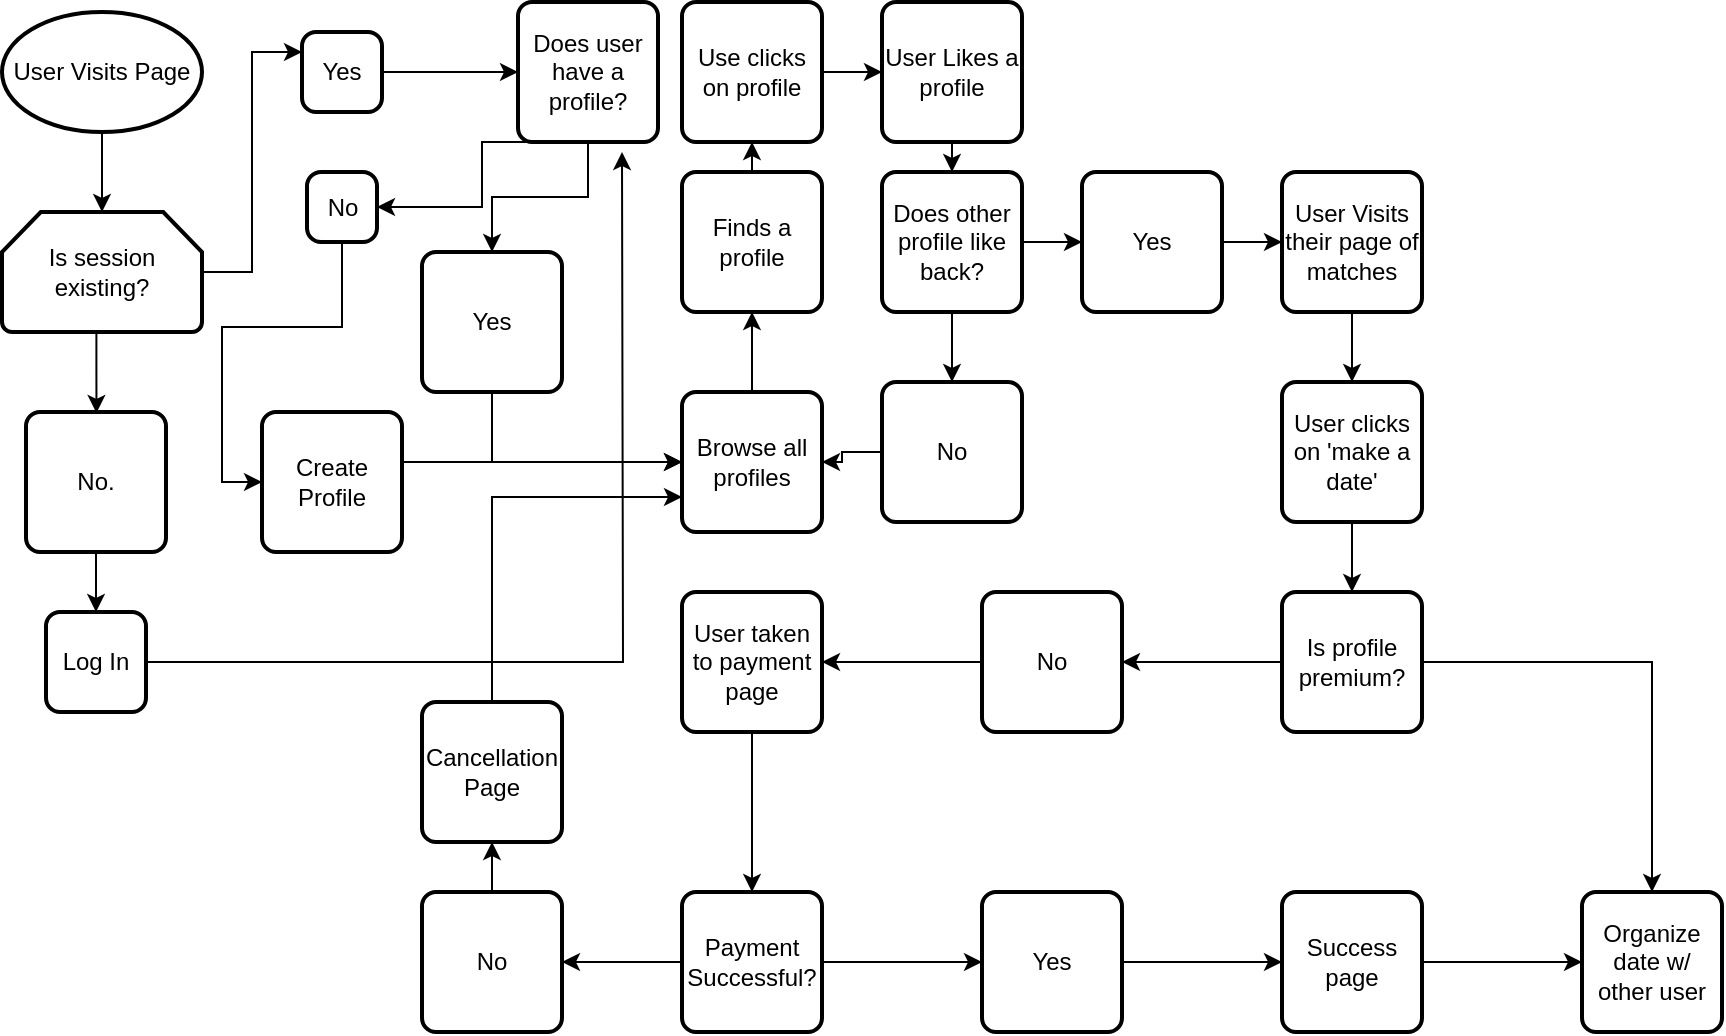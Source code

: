 <mxfile version="10.6.7" type="device"><diagram name="Page-1" id="74e2e168-ea6b-b213-b513-2b3c1d86103e"><mxGraphModel dx="1250" dy="617" grid="1" gridSize="10" guides="1" tooltips="1" connect="1" arrows="1" fold="1" page="1" pageScale="1" pageWidth="1100" pageHeight="850" background="#ffffff" math="0" shadow="0"><root><mxCell id="0"/><mxCell id="1" parent="0"/><mxCell id="ypJjsphdoa1ErGPgbgPS-19" value="" style="edgeStyle=orthogonalEdgeStyle;rounded=0;orthogonalLoop=1;jettySize=auto;html=1;entryX=0.5;entryY=0;entryDx=0;entryDy=0;entryPerimeter=0;" edge="1" parent="1" source="ypJjsphdoa1ErGPgbgPS-2"><mxGeometry relative="1" as="geometry"><mxPoint x="97.235" y="210.471" as="targetPoint"/><Array as="points"><mxPoint x="97" y="190"/></Array></mxGeometry></mxCell><mxCell id="ypJjsphdoa1ErGPgbgPS-21" value="" style="edgeStyle=orthogonalEdgeStyle;rounded=0;orthogonalLoop=1;jettySize=auto;html=1;entryX=0;entryY=0.25;entryDx=0;entryDy=0;" edge="1" parent="1" source="ypJjsphdoa1ErGPgbgPS-2" target="ypJjsphdoa1ErGPgbgPS-29"><mxGeometry relative="1" as="geometry"><mxPoint x="199.588" y="39.882" as="targetPoint"/></mxGeometry></mxCell><mxCell id="ypJjsphdoa1ErGPgbgPS-2" value="Is session existing?" style="strokeWidth=2;html=1;shape=mxgraph.flowchart.loop_limit;whiteSpace=wrap;" vertex="1" parent="1"><mxGeometry x="50" y="110" width="100" height="60" as="geometry"/></mxCell><mxCell id="ypJjsphdoa1ErGPgbgPS-14" value="" style="edgeStyle=orthogonalEdgeStyle;rounded=0;orthogonalLoop=1;jettySize=auto;html=1;" edge="1" parent="1" source="ypJjsphdoa1ErGPgbgPS-13" target="ypJjsphdoa1ErGPgbgPS-2"><mxGeometry relative="1" as="geometry"/></mxCell><mxCell id="ypJjsphdoa1ErGPgbgPS-13" value="&lt;div&gt;User Visits Page&lt;/div&gt;" style="strokeWidth=2;html=1;shape=mxgraph.flowchart.start_1;whiteSpace=wrap;" vertex="1" parent="1"><mxGeometry x="50" y="10" width="100" height="60" as="geometry"/></mxCell><mxCell id="ypJjsphdoa1ErGPgbgPS-41" style="edgeStyle=orthogonalEdgeStyle;rounded=0;orthogonalLoop=1;jettySize=auto;html=1;" edge="1" parent="1" source="ypJjsphdoa1ErGPgbgPS-23"><mxGeometry relative="1" as="geometry"><mxPoint x="360" y="80" as="targetPoint"/></mxGeometry></mxCell><mxCell id="ypJjsphdoa1ErGPgbgPS-23" value="&lt;div&gt;Log In&lt;/div&gt;" style="rounded=1;whiteSpace=wrap;html=1;absoluteArcSize=1;arcSize=14;strokeWidth=2;" vertex="1" parent="1"><mxGeometry x="72" y="310" width="50" height="50" as="geometry"/></mxCell><mxCell id="ypJjsphdoa1ErGPgbgPS-26" style="edgeStyle=orthogonalEdgeStyle;rounded=0;orthogonalLoop=1;jettySize=auto;html=1;" edge="1" parent="1" source="ypJjsphdoa1ErGPgbgPS-25" target="ypJjsphdoa1ErGPgbgPS-23"><mxGeometry relative="1" as="geometry"/></mxCell><mxCell id="ypJjsphdoa1ErGPgbgPS-25" value="&lt;div&gt;No.&lt;/div&gt;" style="rounded=1;whiteSpace=wrap;html=1;absoluteArcSize=1;arcSize=14;strokeWidth=2;" vertex="1" parent="1"><mxGeometry x="62" y="210" width="70" height="70" as="geometry"/></mxCell><mxCell id="ypJjsphdoa1ErGPgbgPS-32" value="" style="edgeStyle=orthogonalEdgeStyle;rounded=0;orthogonalLoop=1;jettySize=auto;html=1;" edge="1" parent="1" source="ypJjsphdoa1ErGPgbgPS-28" target="ypJjsphdoa1ErGPgbgPS-31"><mxGeometry relative="1" as="geometry"/></mxCell><mxCell id="ypJjsphdoa1ErGPgbgPS-35" style="edgeStyle=orthogonalEdgeStyle;rounded=0;orthogonalLoop=1;jettySize=auto;html=1;entryX=1;entryY=0.5;entryDx=0;entryDy=0;exitX=0.5;exitY=1;exitDx=0;exitDy=0;" edge="1" parent="1" source="ypJjsphdoa1ErGPgbgPS-28" target="ypJjsphdoa1ErGPgbgPS-33"><mxGeometry relative="1" as="geometry"><mxPoint x="308" y="120" as="targetPoint"/><Array as="points"><mxPoint x="290" y="75"/><mxPoint x="290" y="108"/></Array></mxGeometry></mxCell><mxCell id="ypJjsphdoa1ErGPgbgPS-28" value="Does user have a profile?" style="rounded=1;whiteSpace=wrap;html=1;absoluteArcSize=1;arcSize=14;strokeWidth=2;" vertex="1" parent="1"><mxGeometry x="308" y="5" width="70" height="70" as="geometry"/></mxCell><mxCell id="ypJjsphdoa1ErGPgbgPS-78" style="edgeStyle=orthogonalEdgeStyle;rounded=0;orthogonalLoop=1;jettySize=auto;html=1;entryX=0;entryY=0.5;entryDx=0;entryDy=0;" edge="1" parent="1" source="ypJjsphdoa1ErGPgbgPS-31" target="ypJjsphdoa1ErGPgbgPS-43"><mxGeometry relative="1" as="geometry"><mxPoint x="295" y="240" as="targetPoint"/><Array as="points"><mxPoint x="295" y="235"/></Array></mxGeometry></mxCell><mxCell id="ypJjsphdoa1ErGPgbgPS-31" value="Yes" style="rounded=1;whiteSpace=wrap;html=1;absoluteArcSize=1;arcSize=14;strokeWidth=2;" vertex="1" parent="1"><mxGeometry x="260" y="130" width="70" height="70" as="geometry"/></mxCell><mxCell id="ypJjsphdoa1ErGPgbgPS-30" value="" style="edgeStyle=orthogonalEdgeStyle;rounded=0;orthogonalLoop=1;jettySize=auto;html=1;" edge="1" parent="1" source="ypJjsphdoa1ErGPgbgPS-29" target="ypJjsphdoa1ErGPgbgPS-28"><mxGeometry relative="1" as="geometry"/></mxCell><mxCell id="ypJjsphdoa1ErGPgbgPS-29" value="Yes" style="rounded=1;whiteSpace=wrap;html=1;absoluteArcSize=1;arcSize=14;strokeWidth=2;" vertex="1" parent="1"><mxGeometry x="200" y="20" width="40" height="40" as="geometry"/></mxCell><mxCell id="ypJjsphdoa1ErGPgbgPS-33" value="No" style="rounded=1;whiteSpace=wrap;html=1;absoluteArcSize=1;arcSize=14;strokeWidth=2;" vertex="1" parent="1"><mxGeometry x="202.5" y="90" width="35" height="35" as="geometry"/></mxCell><mxCell id="ypJjsphdoa1ErGPgbgPS-45" style="edgeStyle=orthogonalEdgeStyle;rounded=0;orthogonalLoop=1;jettySize=auto;html=1;" edge="1" parent="1" source="ypJjsphdoa1ErGPgbgPS-34" target="ypJjsphdoa1ErGPgbgPS-43"><mxGeometry relative="1" as="geometry"><Array as="points"><mxPoint x="290" y="235"/><mxPoint x="290" y="235"/></Array></mxGeometry></mxCell><mxCell id="ypJjsphdoa1ErGPgbgPS-34" value="Create Profile" style="rounded=1;whiteSpace=wrap;html=1;absoluteArcSize=1;arcSize=14;strokeWidth=2;" vertex="1" parent="1"><mxGeometry x="180" y="210" width="70" height="70" as="geometry"/></mxCell><mxCell id="ypJjsphdoa1ErGPgbgPS-39" style="edgeStyle=orthogonalEdgeStyle;rounded=0;orthogonalLoop=1;jettySize=auto;html=1;entryX=0;entryY=0.5;entryDx=0;entryDy=0;exitX=0.5;exitY=1;exitDx=0;exitDy=0;" edge="1" parent="1" source="ypJjsphdoa1ErGPgbgPS-33" target="ypJjsphdoa1ErGPgbgPS-34"><mxGeometry relative="1" as="geometry"><mxPoint x="220" y="190" as="targetPoint"/><mxPoint x="220" y="125" as="sourcePoint"/></mxGeometry></mxCell><mxCell id="ypJjsphdoa1ErGPgbgPS-49" value="" style="edgeStyle=orthogonalEdgeStyle;rounded=0;orthogonalLoop=1;jettySize=auto;html=1;" edge="1" parent="1" source="ypJjsphdoa1ErGPgbgPS-43" target="ypJjsphdoa1ErGPgbgPS-48"><mxGeometry relative="1" as="geometry"/></mxCell><mxCell id="ypJjsphdoa1ErGPgbgPS-43" value="Browse all profiles" style="rounded=1;whiteSpace=wrap;html=1;absoluteArcSize=1;arcSize=14;strokeWidth=2;" vertex="1" parent="1"><mxGeometry x="390" y="200" width="70" height="70" as="geometry"/></mxCell><mxCell id="ypJjsphdoa1ErGPgbgPS-51" value="" style="edgeStyle=orthogonalEdgeStyle;rounded=0;orthogonalLoop=1;jettySize=auto;html=1;" edge="1" parent="1" source="ypJjsphdoa1ErGPgbgPS-48" target="ypJjsphdoa1ErGPgbgPS-50"><mxGeometry relative="1" as="geometry"/></mxCell><mxCell id="ypJjsphdoa1ErGPgbgPS-48" value="Finds a profile" style="rounded=1;whiteSpace=wrap;html=1;absoluteArcSize=1;arcSize=14;strokeWidth=2;" vertex="1" parent="1"><mxGeometry x="390" y="90" width="70" height="70" as="geometry"/></mxCell><mxCell id="ypJjsphdoa1ErGPgbgPS-53" value="" style="edgeStyle=orthogonalEdgeStyle;rounded=0;orthogonalLoop=1;jettySize=auto;html=1;" edge="1" parent="1" source="ypJjsphdoa1ErGPgbgPS-50" target="ypJjsphdoa1ErGPgbgPS-52"><mxGeometry relative="1" as="geometry"/></mxCell><mxCell id="ypJjsphdoa1ErGPgbgPS-50" value="Use clicks on profile" style="rounded=1;whiteSpace=wrap;html=1;absoluteArcSize=1;arcSize=14;strokeWidth=2;" vertex="1" parent="1"><mxGeometry x="390" y="5" width="70" height="70" as="geometry"/></mxCell><mxCell id="ypJjsphdoa1ErGPgbgPS-55" value="" style="edgeStyle=orthogonalEdgeStyle;rounded=0;orthogonalLoop=1;jettySize=auto;html=1;" edge="1" parent="1" source="ypJjsphdoa1ErGPgbgPS-52" target="ypJjsphdoa1ErGPgbgPS-54"><mxGeometry relative="1" as="geometry"/></mxCell><mxCell id="ypJjsphdoa1ErGPgbgPS-52" value="User Likes a profile" style="rounded=1;whiteSpace=wrap;html=1;absoluteArcSize=1;arcSize=14;strokeWidth=2;" vertex="1" parent="1"><mxGeometry x="490" y="5" width="70" height="70" as="geometry"/></mxCell><mxCell id="ypJjsphdoa1ErGPgbgPS-57" value="" style="edgeStyle=orthogonalEdgeStyle;rounded=0;orthogonalLoop=1;jettySize=auto;html=1;" edge="1" parent="1" source="ypJjsphdoa1ErGPgbgPS-54" target="ypJjsphdoa1ErGPgbgPS-56"><mxGeometry relative="1" as="geometry"/></mxCell><mxCell id="ypJjsphdoa1ErGPgbgPS-60" value="" style="edgeStyle=orthogonalEdgeStyle;rounded=0;orthogonalLoop=1;jettySize=auto;html=1;" edge="1" parent="1" source="ypJjsphdoa1ErGPgbgPS-54" target="ypJjsphdoa1ErGPgbgPS-59"><mxGeometry relative="1" as="geometry"/></mxCell><mxCell id="ypJjsphdoa1ErGPgbgPS-54" value="Does other profile like back?" style="rounded=1;whiteSpace=wrap;html=1;absoluteArcSize=1;arcSize=14;strokeWidth=2;" vertex="1" parent="1"><mxGeometry x="490" y="90" width="70" height="70" as="geometry"/></mxCell><mxCell id="ypJjsphdoa1ErGPgbgPS-58" value="" style="edgeStyle=orthogonalEdgeStyle;rounded=0;orthogonalLoop=1;jettySize=auto;html=1;" edge="1" parent="1" source="ypJjsphdoa1ErGPgbgPS-56" target="ypJjsphdoa1ErGPgbgPS-43"><mxGeometry relative="1" as="geometry"/></mxCell><mxCell id="ypJjsphdoa1ErGPgbgPS-56" value="No" style="rounded=1;whiteSpace=wrap;html=1;absoluteArcSize=1;arcSize=14;strokeWidth=2;" vertex="1" parent="1"><mxGeometry x="490" y="195" width="70" height="70" as="geometry"/></mxCell><mxCell id="ypJjsphdoa1ErGPgbgPS-62" value="" style="edgeStyle=orthogonalEdgeStyle;rounded=0;orthogonalLoop=1;jettySize=auto;html=1;" edge="1" parent="1" source="ypJjsphdoa1ErGPgbgPS-59" target="ypJjsphdoa1ErGPgbgPS-61"><mxGeometry relative="1" as="geometry"/></mxCell><mxCell id="ypJjsphdoa1ErGPgbgPS-59" value="&lt;div&gt;Yes&lt;/div&gt;" style="rounded=1;whiteSpace=wrap;html=1;absoluteArcSize=1;arcSize=14;strokeWidth=2;" vertex="1" parent="1"><mxGeometry x="590" y="90" width="70" height="70" as="geometry"/></mxCell><mxCell id="ypJjsphdoa1ErGPgbgPS-64" value="" style="edgeStyle=orthogonalEdgeStyle;rounded=0;orthogonalLoop=1;jettySize=auto;html=1;" edge="1" parent="1" source="ypJjsphdoa1ErGPgbgPS-61" target="ypJjsphdoa1ErGPgbgPS-63"><mxGeometry relative="1" as="geometry"/></mxCell><mxCell id="ypJjsphdoa1ErGPgbgPS-61" value="User Visits their page of matches" style="rounded=1;whiteSpace=wrap;html=1;absoluteArcSize=1;arcSize=14;strokeWidth=2;" vertex="1" parent="1"><mxGeometry x="690" y="90" width="70" height="70" as="geometry"/></mxCell><mxCell id="ypJjsphdoa1ErGPgbgPS-66" value="" style="edgeStyle=orthogonalEdgeStyle;rounded=0;orthogonalLoop=1;jettySize=auto;html=1;" edge="1" parent="1" source="ypJjsphdoa1ErGPgbgPS-63" target="ypJjsphdoa1ErGPgbgPS-65"><mxGeometry relative="1" as="geometry"/></mxCell><mxCell id="ypJjsphdoa1ErGPgbgPS-63" value="User clicks on 'make a date'" style="rounded=1;whiteSpace=wrap;html=1;absoluteArcSize=1;arcSize=14;strokeWidth=2;" vertex="1" parent="1"><mxGeometry x="690" y="195" width="70" height="70" as="geometry"/></mxCell><mxCell id="ypJjsphdoa1ErGPgbgPS-68" value="" style="edgeStyle=orthogonalEdgeStyle;rounded=0;orthogonalLoop=1;jettySize=auto;html=1;" edge="1" parent="1" source="ypJjsphdoa1ErGPgbgPS-65" target="ypJjsphdoa1ErGPgbgPS-67"><mxGeometry relative="1" as="geometry"/></mxCell><mxCell id="ypJjsphdoa1ErGPgbgPS-89" style="edgeStyle=orthogonalEdgeStyle;rounded=0;orthogonalLoop=1;jettySize=auto;html=1;entryX=0.5;entryY=0;entryDx=0;entryDy=0;" edge="1" parent="1" source="ypJjsphdoa1ErGPgbgPS-65" target="ypJjsphdoa1ErGPgbgPS-85"><mxGeometry relative="1" as="geometry"/></mxCell><mxCell id="ypJjsphdoa1ErGPgbgPS-65" value="Is profile premium?" style="rounded=1;whiteSpace=wrap;html=1;absoluteArcSize=1;arcSize=14;strokeWidth=2;" vertex="1" parent="1"><mxGeometry x="690" y="300" width="70" height="70" as="geometry"/></mxCell><mxCell id="ypJjsphdoa1ErGPgbgPS-70" value="" style="edgeStyle=orthogonalEdgeStyle;rounded=0;orthogonalLoop=1;jettySize=auto;html=1;" edge="1" parent="1" source="ypJjsphdoa1ErGPgbgPS-67" target="ypJjsphdoa1ErGPgbgPS-69"><mxGeometry relative="1" as="geometry"/></mxCell><mxCell id="ypJjsphdoa1ErGPgbgPS-67" value="No" style="rounded=1;whiteSpace=wrap;html=1;absoluteArcSize=1;arcSize=14;strokeWidth=2;" vertex="1" parent="1"><mxGeometry x="540" y="300" width="70" height="70" as="geometry"/></mxCell><mxCell id="ypJjsphdoa1ErGPgbgPS-72" value="" style="edgeStyle=orthogonalEdgeStyle;rounded=0;orthogonalLoop=1;jettySize=auto;html=1;" edge="1" parent="1" source="ypJjsphdoa1ErGPgbgPS-69" target="ypJjsphdoa1ErGPgbgPS-71"><mxGeometry relative="1" as="geometry"/></mxCell><mxCell id="ypJjsphdoa1ErGPgbgPS-69" value="User taken to payment page" style="rounded=1;whiteSpace=wrap;html=1;absoluteArcSize=1;arcSize=14;strokeWidth=2;" vertex="1" parent="1"><mxGeometry x="390" y="300" width="70" height="70" as="geometry"/></mxCell><mxCell id="ypJjsphdoa1ErGPgbgPS-74" value="" style="edgeStyle=orthogonalEdgeStyle;rounded=0;orthogonalLoop=1;jettySize=auto;html=1;" edge="1" parent="1" source="ypJjsphdoa1ErGPgbgPS-71" target="ypJjsphdoa1ErGPgbgPS-73"><mxGeometry relative="1" as="geometry"/></mxCell><mxCell id="ypJjsphdoa1ErGPgbgPS-82" value="" style="edgeStyle=orthogonalEdgeStyle;rounded=0;orthogonalLoop=1;jettySize=auto;html=1;" edge="1" parent="1" source="ypJjsphdoa1ErGPgbgPS-71" target="ypJjsphdoa1ErGPgbgPS-81"><mxGeometry relative="1" as="geometry"/></mxCell><mxCell id="ypJjsphdoa1ErGPgbgPS-71" value="Payment Successful?" style="rounded=1;whiteSpace=wrap;html=1;absoluteArcSize=1;arcSize=14;strokeWidth=2;" vertex="1" parent="1"><mxGeometry x="390" y="450" width="70" height="70" as="geometry"/></mxCell><mxCell id="ypJjsphdoa1ErGPgbgPS-84" value="" style="edgeStyle=orthogonalEdgeStyle;rounded=0;orthogonalLoop=1;jettySize=auto;html=1;" edge="1" parent="1" source="ypJjsphdoa1ErGPgbgPS-81" target="ypJjsphdoa1ErGPgbgPS-83"><mxGeometry relative="1" as="geometry"/></mxCell><mxCell id="ypJjsphdoa1ErGPgbgPS-81" value="Yes" style="rounded=1;whiteSpace=wrap;html=1;absoluteArcSize=1;arcSize=14;strokeWidth=2;" vertex="1" parent="1"><mxGeometry x="540" y="450" width="70" height="70" as="geometry"/></mxCell><mxCell id="ypJjsphdoa1ErGPgbgPS-86" value="" style="edgeStyle=orthogonalEdgeStyle;rounded=0;orthogonalLoop=1;jettySize=auto;html=1;" edge="1" parent="1" source="ypJjsphdoa1ErGPgbgPS-83" target="ypJjsphdoa1ErGPgbgPS-85"><mxGeometry relative="1" as="geometry"/></mxCell><mxCell id="ypJjsphdoa1ErGPgbgPS-83" value="Success page" style="rounded=1;whiteSpace=wrap;html=1;absoluteArcSize=1;arcSize=14;strokeWidth=2;" vertex="1" parent="1"><mxGeometry x="690" y="450" width="70" height="70" as="geometry"/></mxCell><mxCell id="ypJjsphdoa1ErGPgbgPS-85" value="Organize date w/ other user" style="rounded=1;whiteSpace=wrap;html=1;absoluteArcSize=1;arcSize=14;strokeWidth=2;" vertex="1" parent="1"><mxGeometry x="840" y="450" width="70" height="70" as="geometry"/></mxCell><mxCell id="ypJjsphdoa1ErGPgbgPS-76" value="" style="edgeStyle=orthogonalEdgeStyle;rounded=0;orthogonalLoop=1;jettySize=auto;html=1;" edge="1" parent="1" source="ypJjsphdoa1ErGPgbgPS-73" target="ypJjsphdoa1ErGPgbgPS-75"><mxGeometry relative="1" as="geometry"/></mxCell><mxCell id="ypJjsphdoa1ErGPgbgPS-73" value="No" style="rounded=1;whiteSpace=wrap;html=1;absoluteArcSize=1;arcSize=14;strokeWidth=2;" vertex="1" parent="1"><mxGeometry x="260" y="450" width="70" height="70" as="geometry"/></mxCell><mxCell id="ypJjsphdoa1ErGPgbgPS-80" style="edgeStyle=orthogonalEdgeStyle;rounded=0;orthogonalLoop=1;jettySize=auto;html=1;entryX=0;entryY=0.75;entryDx=0;entryDy=0;exitX=0.5;exitY=0;exitDx=0;exitDy=0;" edge="1" parent="1" source="ypJjsphdoa1ErGPgbgPS-75" target="ypJjsphdoa1ErGPgbgPS-43"><mxGeometry relative="1" as="geometry"><mxPoint x="295" y="250" as="targetPoint"/></mxGeometry></mxCell><mxCell id="ypJjsphdoa1ErGPgbgPS-75" value="Cancellation Page" style="rounded=1;whiteSpace=wrap;html=1;absoluteArcSize=1;arcSize=14;strokeWidth=2;" vertex="1" parent="1"><mxGeometry x="260" y="355" width="70" height="70" as="geometry"/></mxCell></root></mxGraphModel></diagram></mxfile>